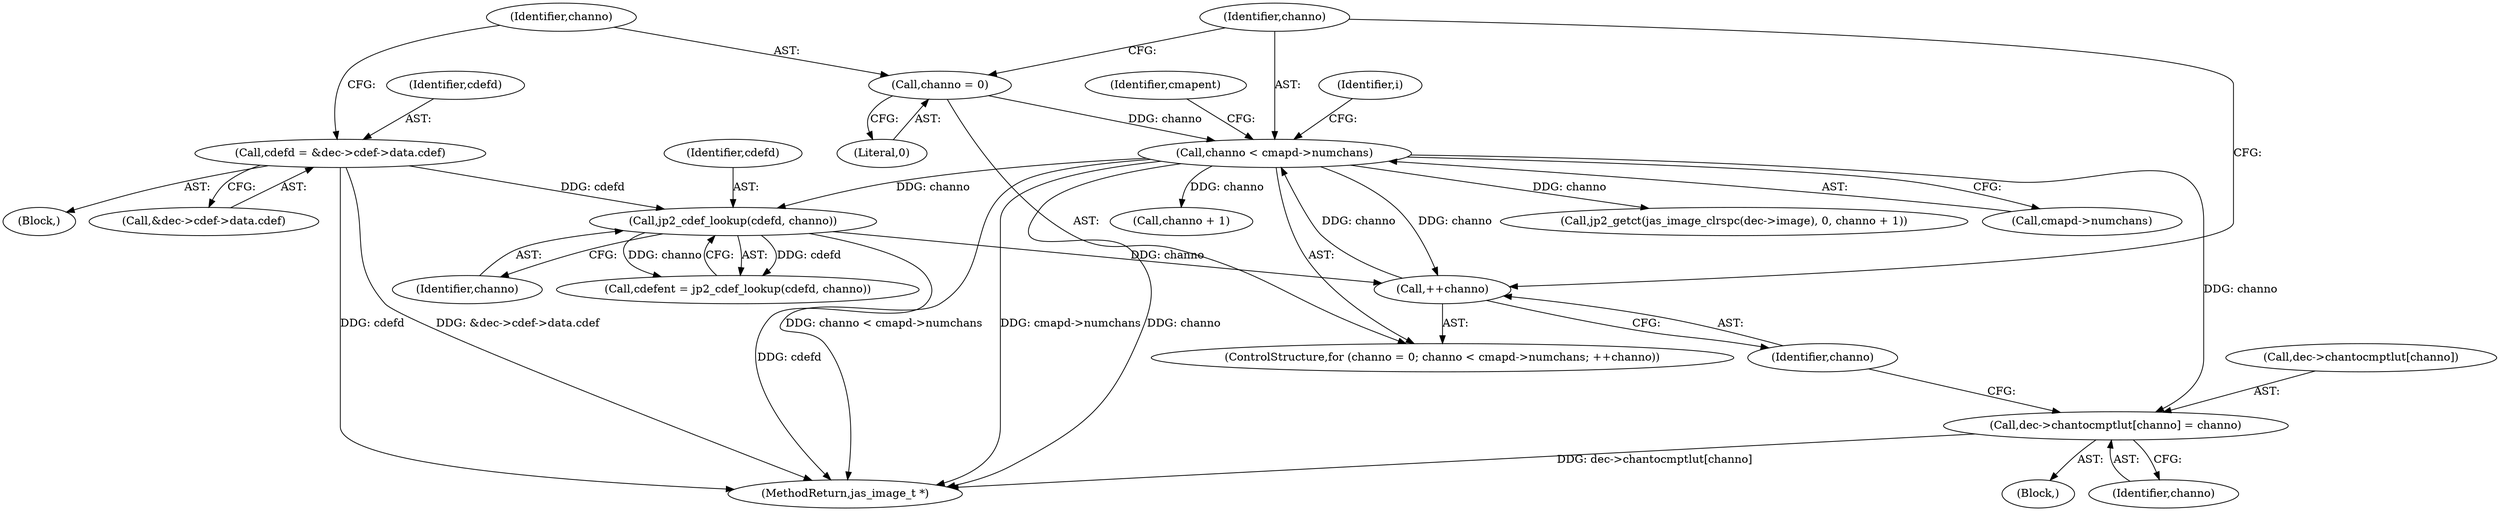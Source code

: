 digraph "0_jasper_d42b2388f7f8e0332c846675133acea151fc557a_33@array" {
"1000913" [label="(Call,dec->chantocmptlut[channo] = channo)"];
"1000890" [label="(Call,channo < cmapd->numchans)"];
"1000887" [label="(Call,channo = 0)"];
"1000895" [label="(Call,++channo)"];
"1001007" [label="(Call,jp2_cdef_lookup(cdefd, channo))"];
"1000876" [label="(Call,cdefd = &dec->cdef->data.cdef)"];
"1001049" [label="(Identifier,i)"];
"1001009" [label="(Identifier,channo)"];
"1000891" [label="(Identifier,channo)"];
"1000912" [label="(Block,)"];
"1001007" [label="(Call,jp2_cdef_lookup(cdefd, channo))"];
"1000895" [label="(Call,++channo)"];
"1000914" [label="(Call,dec->chantocmptlut[channo])"];
"1000919" [label="(Identifier,channo)"];
"1000892" [label="(Call,cmapd->numchans)"];
"1000855" [label="(Block,)"];
"1000890" [label="(Call,channo < cmapd->numchans)"];
"1001038" [label="(Call,jp2_getct(jas_image_clrspc(dec->image), 0, channo + 1))"];
"1001044" [label="(Call,channo + 1)"];
"1000886" [label="(ControlStructure,for (channo = 0; channo < cmapd->numchans; ++channo))"];
"1000878" [label="(Call,&dec->cdef->data.cdef)"];
"1000877" [label="(Identifier,cdefd)"];
"1000899" [label="(Identifier,cmapent)"];
"1001265" [label="(MethodReturn,jas_image_t *)"];
"1000896" [label="(Identifier,channo)"];
"1000913" [label="(Call,dec->chantocmptlut[channo] = channo)"];
"1000887" [label="(Call,channo = 0)"];
"1001005" [label="(Call,cdefent = jp2_cdef_lookup(cdefd, channo))"];
"1001008" [label="(Identifier,cdefd)"];
"1000889" [label="(Literal,0)"];
"1000876" [label="(Call,cdefd = &dec->cdef->data.cdef)"];
"1000888" [label="(Identifier,channo)"];
"1000913" -> "1000912"  [label="AST: "];
"1000913" -> "1000919"  [label="CFG: "];
"1000914" -> "1000913"  [label="AST: "];
"1000919" -> "1000913"  [label="AST: "];
"1000896" -> "1000913"  [label="CFG: "];
"1000913" -> "1001265"  [label="DDG: dec->chantocmptlut[channo]"];
"1000890" -> "1000913"  [label="DDG: channo"];
"1000890" -> "1000886"  [label="AST: "];
"1000890" -> "1000892"  [label="CFG: "];
"1000891" -> "1000890"  [label="AST: "];
"1000892" -> "1000890"  [label="AST: "];
"1000899" -> "1000890"  [label="CFG: "];
"1001049" -> "1000890"  [label="CFG: "];
"1000890" -> "1001265"  [label="DDG: channo"];
"1000890" -> "1001265"  [label="DDG: cmapd->numchans"];
"1000890" -> "1001265"  [label="DDG: channo < cmapd->numchans"];
"1000887" -> "1000890"  [label="DDG: channo"];
"1000895" -> "1000890"  [label="DDG: channo"];
"1000890" -> "1000895"  [label="DDG: channo"];
"1000890" -> "1001007"  [label="DDG: channo"];
"1000890" -> "1001038"  [label="DDG: channo"];
"1000890" -> "1001044"  [label="DDG: channo"];
"1000887" -> "1000886"  [label="AST: "];
"1000887" -> "1000889"  [label="CFG: "];
"1000888" -> "1000887"  [label="AST: "];
"1000889" -> "1000887"  [label="AST: "];
"1000891" -> "1000887"  [label="CFG: "];
"1000895" -> "1000886"  [label="AST: "];
"1000895" -> "1000896"  [label="CFG: "];
"1000896" -> "1000895"  [label="AST: "];
"1000891" -> "1000895"  [label="CFG: "];
"1001007" -> "1000895"  [label="DDG: channo"];
"1001007" -> "1001005"  [label="AST: "];
"1001007" -> "1001009"  [label="CFG: "];
"1001008" -> "1001007"  [label="AST: "];
"1001009" -> "1001007"  [label="AST: "];
"1001005" -> "1001007"  [label="CFG: "];
"1001007" -> "1001265"  [label="DDG: cdefd"];
"1001007" -> "1001005"  [label="DDG: cdefd"];
"1001007" -> "1001005"  [label="DDG: channo"];
"1000876" -> "1001007"  [label="DDG: cdefd"];
"1000876" -> "1000855"  [label="AST: "];
"1000876" -> "1000878"  [label="CFG: "];
"1000877" -> "1000876"  [label="AST: "];
"1000878" -> "1000876"  [label="AST: "];
"1000888" -> "1000876"  [label="CFG: "];
"1000876" -> "1001265"  [label="DDG: &dec->cdef->data.cdef"];
"1000876" -> "1001265"  [label="DDG: cdefd"];
}
